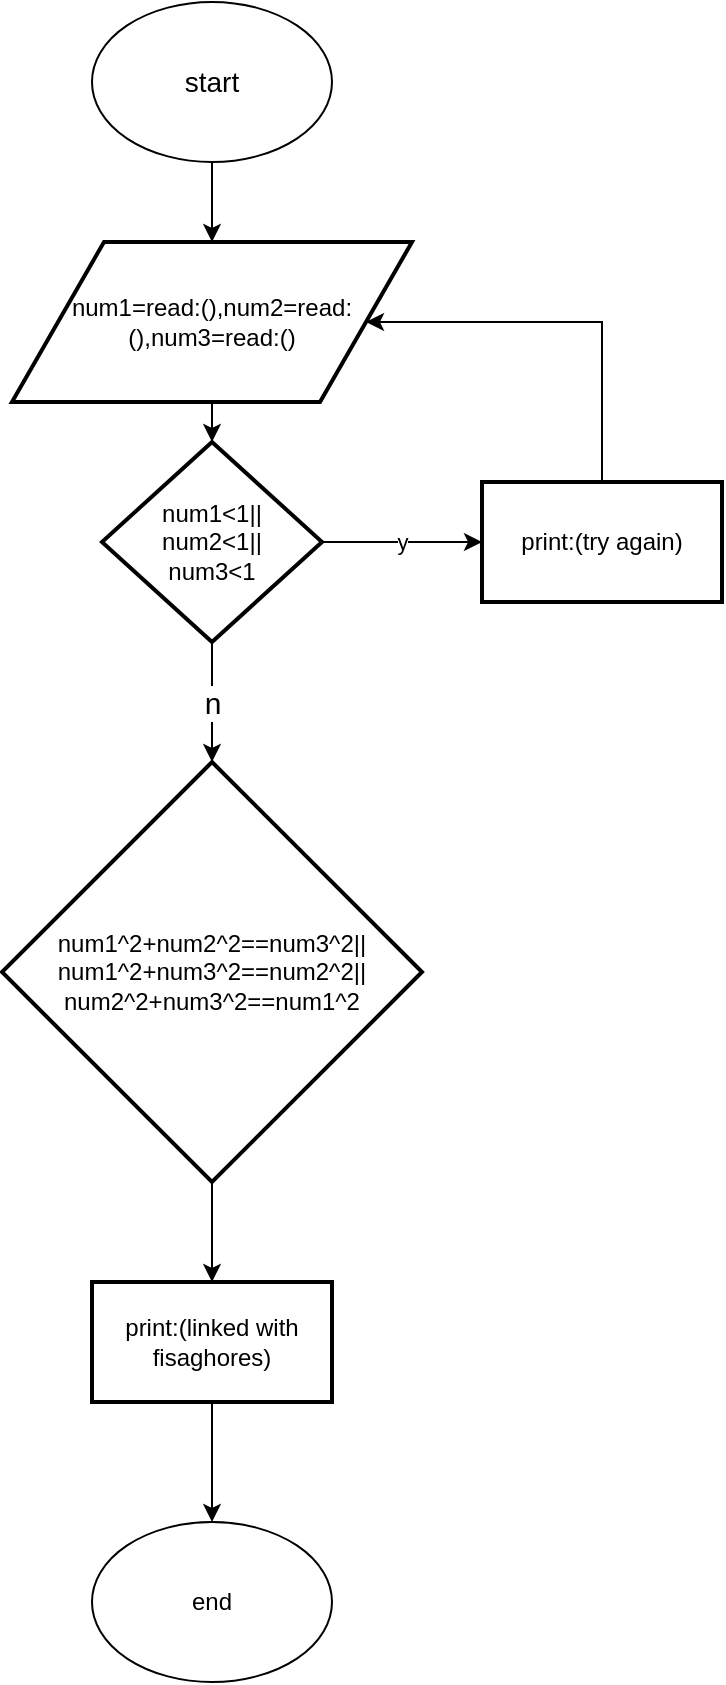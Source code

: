 <mxfile version="21.0.2" type="github"><diagram name="Page-1" id="04fnFrH9WD1W-EEd1b2V"><mxGraphModel dx="1050" dy="581" grid="1" gridSize="10" guides="1" tooltips="1" connect="1" arrows="1" fold="1" page="1" pageScale="1" pageWidth="850" pageHeight="1100" math="0" shadow="0"><root><mxCell id="0"/><mxCell id="1" parent="0"/><mxCell id="kjg6GKxrj-DSRQUfRpHg-3" style="edgeStyle=orthogonalEdgeStyle;rounded=0;orthogonalLoop=1;jettySize=auto;html=1;" parent="1" source="kjg6GKxrj-DSRQUfRpHg-1" target="kjg6GKxrj-DSRQUfRpHg-2" edge="1"><mxGeometry relative="1" as="geometry"/></mxCell><mxCell id="kjg6GKxrj-DSRQUfRpHg-1" value="start" style="ellipse;whiteSpace=wrap;html=1;fontSize=14;" parent="1" vertex="1"><mxGeometry x="230" y="10" width="120" height="80" as="geometry"/></mxCell><mxCell id="kjg6GKxrj-DSRQUfRpHg-7" value="" style="edgeStyle=orthogonalEdgeStyle;rounded=0;orthogonalLoop=1;jettySize=auto;html=1;" parent="1" source="kjg6GKxrj-DSRQUfRpHg-2" target="kjg6GKxrj-DSRQUfRpHg-6" edge="1"><mxGeometry relative="1" as="geometry"/></mxCell><mxCell id="kjg6GKxrj-DSRQUfRpHg-2" value="num1=read:(),num2=read:(),num3=read:()" style="shape=parallelogram;html=1;strokeWidth=2;perimeter=parallelogramPerimeter;whiteSpace=wrap;rounded=0;arcSize=12;size=0.23;" parent="1" vertex="1"><mxGeometry x="190" y="130" width="200" height="80" as="geometry"/></mxCell><mxCell id="W7bC3gtut0tn4Q7e_xWn-2" value="" style="edgeStyle=orthogonalEdgeStyle;rounded=0;orthogonalLoop=1;jettySize=auto;html=1;" parent="1" source="kjg6GKxrj-DSRQUfRpHg-4" target="W7bC3gtut0tn4Q7e_xWn-1" edge="1"><mxGeometry relative="1" as="geometry"/></mxCell><mxCell id="kjg6GKxrj-DSRQUfRpHg-4" value="num1^2+num2^2==num3^2||&lt;br&gt;num1^2+num3^2==num2^2||&lt;br&gt;num2^2+num3^2==num1^2" style="rhombus;whiteSpace=wrap;html=1;strokeWidth=2;rounded=0;arcSize=12;" parent="1" vertex="1"><mxGeometry x="185" y="390" width="210" height="210" as="geometry"/></mxCell><mxCell id="kjg6GKxrj-DSRQUfRpHg-9" value="y" style="edgeStyle=orthogonalEdgeStyle;rounded=0;orthogonalLoop=1;jettySize=auto;html=1;" parent="1" source="kjg6GKxrj-DSRQUfRpHg-6" target="kjg6GKxrj-DSRQUfRpHg-8" edge="1"><mxGeometry relative="1" as="geometry"/></mxCell><mxCell id="kjg6GKxrj-DSRQUfRpHg-12" value="n" style="edgeStyle=orthogonalEdgeStyle;rounded=0;orthogonalLoop=1;jettySize=auto;html=1;entryX=0.5;entryY=0;entryDx=0;entryDy=0;fontSize=15;" parent="1" source="kjg6GKxrj-DSRQUfRpHg-6" target="kjg6GKxrj-DSRQUfRpHg-4" edge="1"><mxGeometry relative="1" as="geometry"/></mxCell><mxCell id="kjg6GKxrj-DSRQUfRpHg-6" value="num1&amp;lt;1||&lt;br&gt;num2&amp;lt;1||&lt;br&gt;num3&amp;lt;1" style="rhombus;whiteSpace=wrap;html=1;strokeWidth=2;rounded=0;arcSize=12;" parent="1" vertex="1"><mxGeometry x="235" y="230" width="110" height="100" as="geometry"/></mxCell><mxCell id="kjg6GKxrj-DSRQUfRpHg-10" style="edgeStyle=orthogonalEdgeStyle;rounded=0;orthogonalLoop=1;jettySize=auto;html=1;entryX=1;entryY=0.5;entryDx=0;entryDy=0;" parent="1" source="kjg6GKxrj-DSRQUfRpHg-8" target="kjg6GKxrj-DSRQUfRpHg-2" edge="1"><mxGeometry relative="1" as="geometry"><Array as="points"><mxPoint x="485" y="170"/></Array></mxGeometry></mxCell><mxCell id="kjg6GKxrj-DSRQUfRpHg-8" value="print:(try again)" style="whiteSpace=wrap;html=1;strokeWidth=2;rounded=0;arcSize=12;" parent="1" vertex="1"><mxGeometry x="425" y="250" width="120" height="60" as="geometry"/></mxCell><mxCell id="W7bC3gtut0tn4Q7e_xWn-4" style="edgeStyle=orthogonalEdgeStyle;rounded=0;orthogonalLoop=1;jettySize=auto;html=1;entryX=0.5;entryY=0;entryDx=0;entryDy=0;" parent="1" source="W7bC3gtut0tn4Q7e_xWn-1" target="W7bC3gtut0tn4Q7e_xWn-3" edge="1"><mxGeometry relative="1" as="geometry"/></mxCell><mxCell id="W7bC3gtut0tn4Q7e_xWn-1" value="print:(linked with fisaghores)" style="whiteSpace=wrap;html=1;strokeWidth=2;rounded=0;arcSize=12;" parent="1" vertex="1"><mxGeometry x="230" y="650" width="120" height="60" as="geometry"/></mxCell><mxCell id="W7bC3gtut0tn4Q7e_xWn-3" value="end" style="ellipse;whiteSpace=wrap;html=1;" parent="1" vertex="1"><mxGeometry x="230" y="770" width="120" height="80" as="geometry"/></mxCell></root></mxGraphModel></diagram></mxfile>